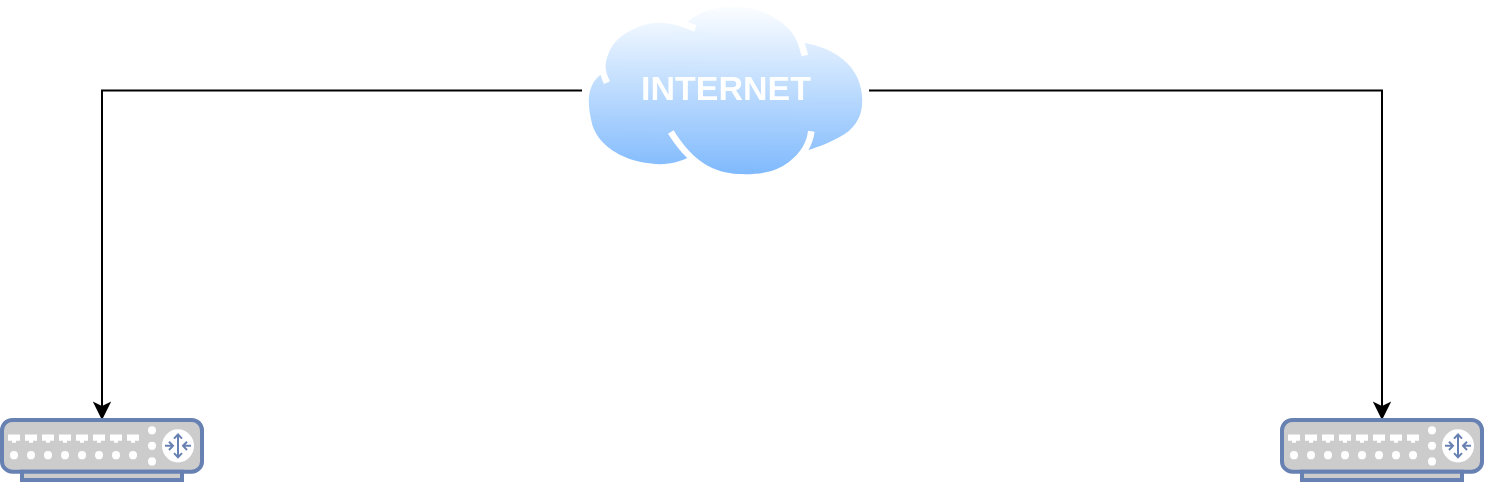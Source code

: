 <mxfile version="24.5.4" type="github">
  <diagram id="jigQvoioKBPevCRSzhsG" name="Page-1">
    <mxGraphModel dx="1687" dy="918" grid="1" gridSize="10" guides="1" tooltips="1" connect="1" arrows="1" fold="1" page="1" pageScale="1" pageWidth="850" pageHeight="1100" math="0" shadow="0">
      <root>
        <mxCell id="0" />
        <mxCell id="1" parent="0" />
        <mxCell id="iMxOln97FZetuuEqRiWr-8" style="edgeStyle=orthogonalEdgeStyle;rounded=0;orthogonalLoop=1;jettySize=auto;html=1;exitX=0;exitY=0.5;exitDx=0;exitDy=0;" edge="1" parent="1" source="iMxOln97FZetuuEqRiWr-3" target="iMxOln97FZetuuEqRiWr-7">
          <mxGeometry relative="1" as="geometry" />
        </mxCell>
        <mxCell id="iMxOln97FZetuuEqRiWr-9" style="edgeStyle=orthogonalEdgeStyle;rounded=0;orthogonalLoop=1;jettySize=auto;html=1;exitX=1;exitY=0.5;exitDx=0;exitDy=0;" edge="1" parent="1" source="iMxOln97FZetuuEqRiWr-3" target="iMxOln97FZetuuEqRiWr-6">
          <mxGeometry relative="1" as="geometry" />
        </mxCell>
        <mxCell id="iMxOln97FZetuuEqRiWr-3" value="" style="image;aspect=fixed;perimeter=ellipsePerimeter;html=1;align=center;shadow=0;dashed=0;spacingTop=3;image=img/lib/active_directory/internet_cloud.svg;" vertex="1" parent="1">
          <mxGeometry x="360" y="110" width="143.49" height="90.4" as="geometry" />
        </mxCell>
        <mxCell id="iMxOln97FZetuuEqRiWr-4" value="INTERNET" style="text;html=1;align=center;verticalAlign=middle;whiteSpace=wrap;rounded=0;fontColor=#FFFFFF;fontStyle=1;fontSize=17;" vertex="1" parent="1">
          <mxGeometry x="401.75" y="140.2" width="60" height="30" as="geometry" />
        </mxCell>
        <mxCell id="iMxOln97FZetuuEqRiWr-6" value="" style="fontColor=#0066CC;verticalAlign=top;verticalLabelPosition=bottom;labelPosition=center;align=center;html=1;outlineConnect=0;fillColor=#CCCCCC;strokeColor=#6881B3;gradientColor=none;gradientDirection=north;strokeWidth=2;shape=mxgraph.networks.router;" vertex="1" parent="1">
          <mxGeometry x="710" y="320" width="100" height="30" as="geometry" />
        </mxCell>
        <mxCell id="iMxOln97FZetuuEqRiWr-7" value="" style="fontColor=#0066CC;verticalAlign=top;verticalLabelPosition=bottom;labelPosition=center;align=center;html=1;outlineConnect=0;fillColor=#CCCCCC;strokeColor=#6881B3;gradientColor=none;gradientDirection=north;strokeWidth=2;shape=mxgraph.networks.router;" vertex="1" parent="1">
          <mxGeometry x="70" y="320" width="100" height="30" as="geometry" />
        </mxCell>
      </root>
    </mxGraphModel>
  </diagram>
</mxfile>
